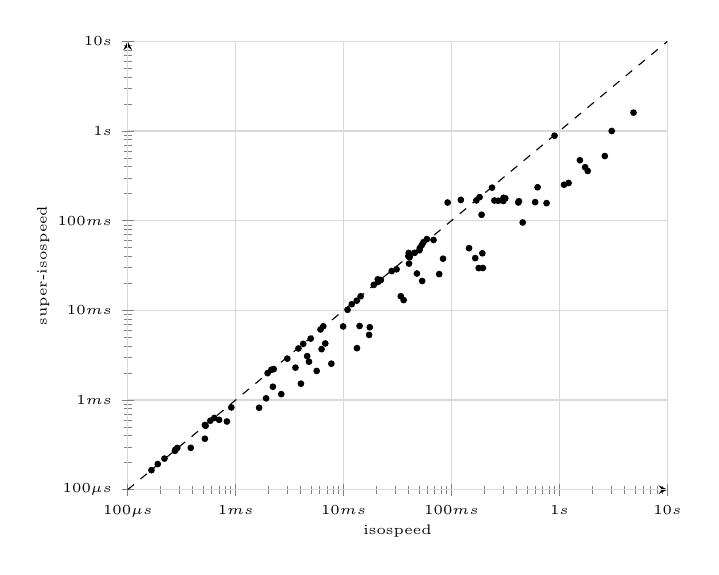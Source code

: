 \begin{tikzpicture}
\begin{axis}[
	font = \tiny,
	axis lines = left,
	axis lines = left,
	grid = major,
	grid style = {draw=gray!30},
	xmode = log,
	ymode = log,
	ymin = 0.1,
	ymax = 10000,
	xmin = 0.1,
	xmax = 10000,
	xlabel = {isospeed},
	ylabel = {super-isospeed},
	label shift = {-6pt},
	% log ticks with fixed point,
	xtick = {0.1, 1, 10, 100, 1000, 10000, 100000, 1000000, 10000000},
	ytick = {0.1, 1, 10, 100, 1000, 10000, 100000, 1000000, 10000000},
	xticklabels = \empty,
	yticklabels = \empty,
	extra x ticks = {0.1, 1, 10, 100, 1000, 10000, 60000, 600000, 1800000, 3600000},
	extra x tick labels = {$100 {\mu}s$, $1 ms$, $10 ms$, $100 ms$, $1 s$, $10 s$, $1 m.$, $10 m.$, $30 m.$, $1 h$},
	extra y ticks = {0.1, 1, 10, 100, 1000, 10000, 60000, 600000, 1800000, 3600000},
	extra y tick labels = {$100 {\mu}s$, $1 ms$, $10 ms$, $100 ms$, $1 s$, $10 s$, $1 m.$, $10 m.$, $30 m.$, $1 h$},
]
	\addplot [only marks, mark size=1pt] coordinates {
		(7.706, 2.541)
		(302.271, 165.945)
		(39.833, 40.207)
		(0.384, 0.293)
		(122.113, 170.324)
		(4.781, 2.672)
		(1.651, 0.819)
		(0.288, 0.292)
		(415.946, 159.647)
		(627.95, 235.917)
		(303.506, 179.731)
		(22.168, 21.797)
		(14.387, 14.354)
		(0.274, 0.271)
		(0.83, 0.576)
		(11.916, 11.703)
		(4.029, 1.521)
		(4.6, 3.086)
		(3.011, 2.893)
		(14.083, 6.688)
		(20.775, 22.195)
		(13.318, 3.788)
		(6.768, 4.273)
		(178.513, 29.576)
		(193.294, 43.298)
		(901.248, 886.168)
		(2.144, 2.175)
		(3.82, 3.758)
		(315.197, 177.673)
		(0.19, 0.193)
		(53.12, 53.482)
		(0.527, 0.516)
		(5.639, 2.109)
		(45.556, 43.806)
		(20.887, 20.749)
		(2.214, 1.406)
		(237.481, 233.52)
		(40.171, 43.685)
		(40.828, 39.189)
		(0.277, 0.28)
		(0.519, 0.37)
		(271.279, 166.694)
		(40.969, 39.773)
		(47.847, 25.747)
		(760.655, 156.906)
		(92.119, 159.381)
		(3.584, 2.295)
		(13.249, 12.812)
		(3053.899, 1000.277)
		(0.635, 0.632)
		(36.048, 13.017)
		(1547.747, 472.414)
		(50.47, 46.834)
		(1.979, 1.993)
		(2.647, 1.163)
		(421.86, 164.831)
		(53.518, 21.236)
		(1.915, 1.044)
		(9.909, 6.616)
		(33.882, 14.386)
		(195.4, 29.663)
		(68.147, 60.95)
		(6.259, 3.693)
		(2.254, 2.211)
		(0.519, 0.527)
		(50.871, 49.519)
		(83.546, 37.644)
		(595.912, 160.996)
		(1730.342, 395.264)
		(17.507, 6.476)
		(4.96, 4.841)
		(76.914, 25.365)
		(4859.05, 1603.882)
		(249.816, 167.869)
		(1215.506, 263.308)
		(2633.634, 525.857)
		(17.252, 5.319)
		(0.583, 0.588)
		(0.219, 0.222)
		(6.116, 6.123)
		(0.912, 0.826)
		(27.947, 27.415)
		(170.064, 168.333)
		(145.497, 49.374)
		(19.06, 19.227)
		(4.229, 4.227)
		(190.029, 116.477)
		(10.895, 10.134)
		(182.135, 183.126)
		(1103.499, 251.67)
		(165.921, 38.252)
		(6.49, 6.642)
		(40.429, 33.208)
		(59.183, 62.291)
		(55.076, 57.625)
		(0.166, 0.165)
		(456.79, 95.447)
		(1830.528, 358.375)
		(31.003, 28.695)
		(0.703, 0.601)
	};
	\addplot+ [mark=none, black, dashed, domain=0.1:10000] {x};
\end{axis}
\end{tikzpicture}
